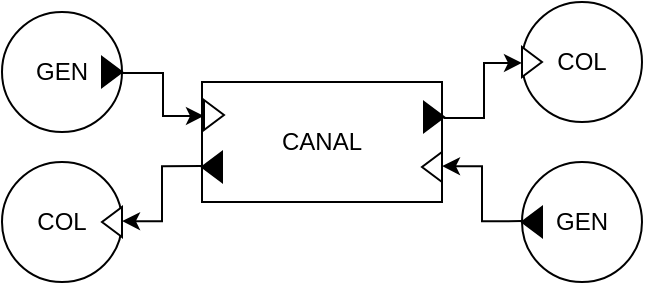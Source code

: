 <mxfile compressed="false" version="20.6.2" type="device">
  <diagram id="5l4s-eWboWw9r9d8RjVL" name="Page-1">
    <mxGraphModel dx="569" dy="337" grid="1" gridSize="10" guides="1" tooltips="1" connect="1" arrows="1" fold="1" page="1" pageScale="1" pageWidth="850" pageHeight="1100" math="0" shadow="0">
      <root>
        <mxCell id="0" />
        <mxCell id="1" parent="0" />
        <object label="CANAL" class_name="Canal" distance_in_km="19.816" name="canal" id="znr6a2Gjy-qV1W-hzOHf-23">
          <mxCell style="rounded=0;whiteSpace=wrap;html=1;fillColor=#FFFFFF;connectable=0;rotatable=1;resizable=0;metaEdit=1;rotation=0;" parent="1" vertex="1">
            <mxGeometry x="280" y="160" width="120" height="60" as="geometry" />
          </mxCell>
        </object>
        <object label="" name="out1" id="znr6a2Gjy-qV1W-hzOHf-24">
          <mxCell style="triangle;whiteSpace=wrap;html=1;fillColor=#000000;rotation=0;allowArrows=0;points=[[1,0.53,0,0,0]];resizable=0;rotatable=0;metaEdit=1;" parent="znr6a2Gjy-qV1W-hzOHf-23" vertex="1">
            <mxGeometry x="111" y="10" width="10" height="15" as="geometry" />
          </mxCell>
        </object>
        <object label="" name="in1" id="znr6a2Gjy-qV1W-hzOHf-26">
          <mxCell style="triangle;whiteSpace=wrap;html=1;fillColor=#FFFFFF;rotation=0;allowArrows=0;points=[[0,0.53,0,0,0]];resizable=0;rotatable=0;metaEdit=1;" parent="znr6a2Gjy-qV1W-hzOHf-23" vertex="1">
            <mxGeometry x="1" y="9" width="10" height="15" as="geometry" />
          </mxCell>
        </object>
        <object label="" name="out2" id="Gu0uO0iWaw8z0V1XDLS5-27">
          <mxCell style="triangle;whiteSpace=wrap;html=1;fillColor=#000000;rotation=0;allowArrows=0;points=[[1,0.53,0,0,0]];resizable=0;rotatable=1;direction=west;metaEdit=1;" parent="znr6a2Gjy-qV1W-hzOHf-23" vertex="1">
            <mxGeometry y="35" width="10" height="15" as="geometry" />
          </mxCell>
        </object>
        <object label="" name="in2" id="Gu0uO0iWaw8z0V1XDLS5-28">
          <mxCell style="triangle;whiteSpace=wrap;html=1;fillColor=#FFFFFF;rotation=-180;allowArrows=0;points=[[0,0.53,0,0,0]];resizable=0;rotatable=1;metaEdit=1;" parent="znr6a2Gjy-qV1W-hzOHf-23" vertex="1">
            <mxGeometry x="110" y="35" width="10" height="15" as="geometry" />
          </mxCell>
        </object>
        <object label="GEN" class_name="VesselGenerator" name="gen1" id="znr6a2Gjy-qV1W-hzOHf-28">
          <mxCell style="ellipse;whiteSpace=wrap;html=1;aspect=fixed;fillColor=#FFFFFF;connectable=0;resizable=0;rotatable=0;metaEdit=1;" parent="1" vertex="1">
            <mxGeometry x="180" y="125" width="60" height="60" as="geometry" />
          </mxCell>
        </object>
        <object label="" name="out_vessel" id="znr6a2Gjy-qV1W-hzOHf-29">
          <mxCell style="triangle;whiteSpace=wrap;html=1;fillColor=#000000;rotation=0;allowArrows=0;points=[[1,0.53,0,0,0]];resizable=0;rotatable=0;metaEdit=1;" parent="znr6a2Gjy-qV1W-hzOHf-28" vertex="1">
            <mxGeometry x="50" y="22.5" width="10" height="15" as="geometry" />
          </mxCell>
        </object>
        <object label="COL" class_name="VesselCollector" name="col2" id="znr6a2Gjy-qV1W-hzOHf-32">
          <mxCell style="ellipse;whiteSpace=wrap;html=1;aspect=fixed;fillColor=#FFFFFF;connectable=0;resizable=0;rotatable=0;metaEdit=1;" parent="1" vertex="1">
            <mxGeometry x="440" y="120" width="60" height="60" as="geometry" />
          </mxCell>
        </object>
        <object label="" name="in_vessel" id="znr6a2Gjy-qV1W-hzOHf-33">
          <mxCell style="triangle;whiteSpace=wrap;html=1;fillColor=#FFFFFF;rotation=0;allowArrows=0;points=[[0,0.53,0,0,0]];resizable=0;rotatable=0;metaEdit=1;" parent="znr6a2Gjy-qV1W-hzOHf-32" vertex="1">
            <mxGeometry y="22.5" width="10" height="15" as="geometry" />
          </mxCell>
        </object>
        <object label="COL" class_name="VesselCollector" name="col1" id="Gu0uO0iWaw8z0V1XDLS5-15">
          <mxCell style="ellipse;whiteSpace=wrap;html=1;aspect=fixed;fillColor=#FFFFFF;connectable=0;resizable=0;rotatable=0;metaEdit=1;" parent="1" vertex="1">
            <mxGeometry x="180" y="200" width="60" height="60" as="geometry" />
          </mxCell>
        </object>
        <object label="" name="in_vessel" id="Gu0uO0iWaw8z0V1XDLS5-16">
          <mxCell style="triangle;whiteSpace=wrap;html=1;fillColor=#FFFFFF;rotation=0;allowArrows=0;points=[[0,0.53,0,0,0]];resizable=0;rotatable=1;direction=west;metaEdit=1;" parent="Gu0uO0iWaw8z0V1XDLS5-15" vertex="1">
            <mxGeometry x="50" y="22.5" width="10" height="15" as="geometry" />
          </mxCell>
        </object>
        <mxCell id="Gu0uO0iWaw8z0V1XDLS5-21" style="edgeStyle=orthogonalEdgeStyle;rounded=0;orthogonalLoop=1;jettySize=auto;html=1;exitX=1;exitY=0.53;exitDx=0;exitDy=0;exitPerimeter=0;entryX=0;entryY=0.53;entryDx=0;entryDy=0;entryPerimeter=0;" parent="1" source="znr6a2Gjy-qV1W-hzOHf-29" target="znr6a2Gjy-qV1W-hzOHf-26" edge="1">
          <mxGeometry relative="1" as="geometry" />
        </mxCell>
        <mxCell id="Gu0uO0iWaw8z0V1XDLS5-26" style="edgeStyle=orthogonalEdgeStyle;rounded=0;orthogonalLoop=1;jettySize=auto;html=1;exitX=1;exitY=0.53;exitDx=0;exitDy=0;exitPerimeter=0;entryX=0;entryY=0.53;entryDx=0;entryDy=0;entryPerimeter=0;" parent="1" source="znr6a2Gjy-qV1W-hzOHf-24" target="znr6a2Gjy-qV1W-hzOHf-33" edge="1">
          <mxGeometry relative="1" as="geometry" />
        </mxCell>
        <mxCell id="Gu0uO0iWaw8z0V1XDLS5-29" style="edgeStyle=orthogonalEdgeStyle;rounded=0;orthogonalLoop=1;jettySize=auto;html=1;exitX=1;exitY=0.53;exitDx=0;exitDy=0;exitPerimeter=0;entryX=0;entryY=0.53;entryDx=0;entryDy=0;entryPerimeter=0;" parent="1" source="Gu0uO0iWaw8z0V1XDLS5-27" target="Gu0uO0iWaw8z0V1XDLS5-16" edge="1">
          <mxGeometry relative="1" as="geometry" />
        </mxCell>
        <object label="GEN" class_name="VesselGenerator" name="gen2" id="Gu0uO0iWaw8z0V1XDLS5-30">
          <mxCell style="ellipse;whiteSpace=wrap;html=1;aspect=fixed;fillColor=#FFFFFF;connectable=0;resizable=0;rotatable=0;metaEdit=1;" parent="1" vertex="1">
            <mxGeometry x="440" y="200" width="60" height="60" as="geometry" />
          </mxCell>
        </object>
        <object label="" name="out_vessel" id="Gu0uO0iWaw8z0V1XDLS5-31">
          <mxCell style="triangle;whiteSpace=wrap;html=1;fillColor=#000000;rotation=-180;allowArrows=0;points=[[1,0.53,0,0,0]];resizable=0;rotatable=1;metaEdit=1;" parent="Gu0uO0iWaw8z0V1XDLS5-30" vertex="1">
            <mxGeometry y="22.5" width="10" height="15" as="geometry" />
          </mxCell>
        </object>
        <mxCell id="Gu0uO0iWaw8z0V1XDLS5-32" style="edgeStyle=orthogonalEdgeStyle;rounded=0;orthogonalLoop=1;jettySize=auto;html=1;exitX=1;exitY=0.53;exitDx=0;exitDy=0;exitPerimeter=0;entryX=0;entryY=0.53;entryDx=0;entryDy=0;entryPerimeter=0;" parent="1" source="Gu0uO0iWaw8z0V1XDLS5-31" target="Gu0uO0iWaw8z0V1XDLS5-28" edge="1">
          <mxGeometry relative="1" as="geometry" />
        </mxCell>
      </root>
    </mxGraphModel>
  </diagram>
</mxfile>
